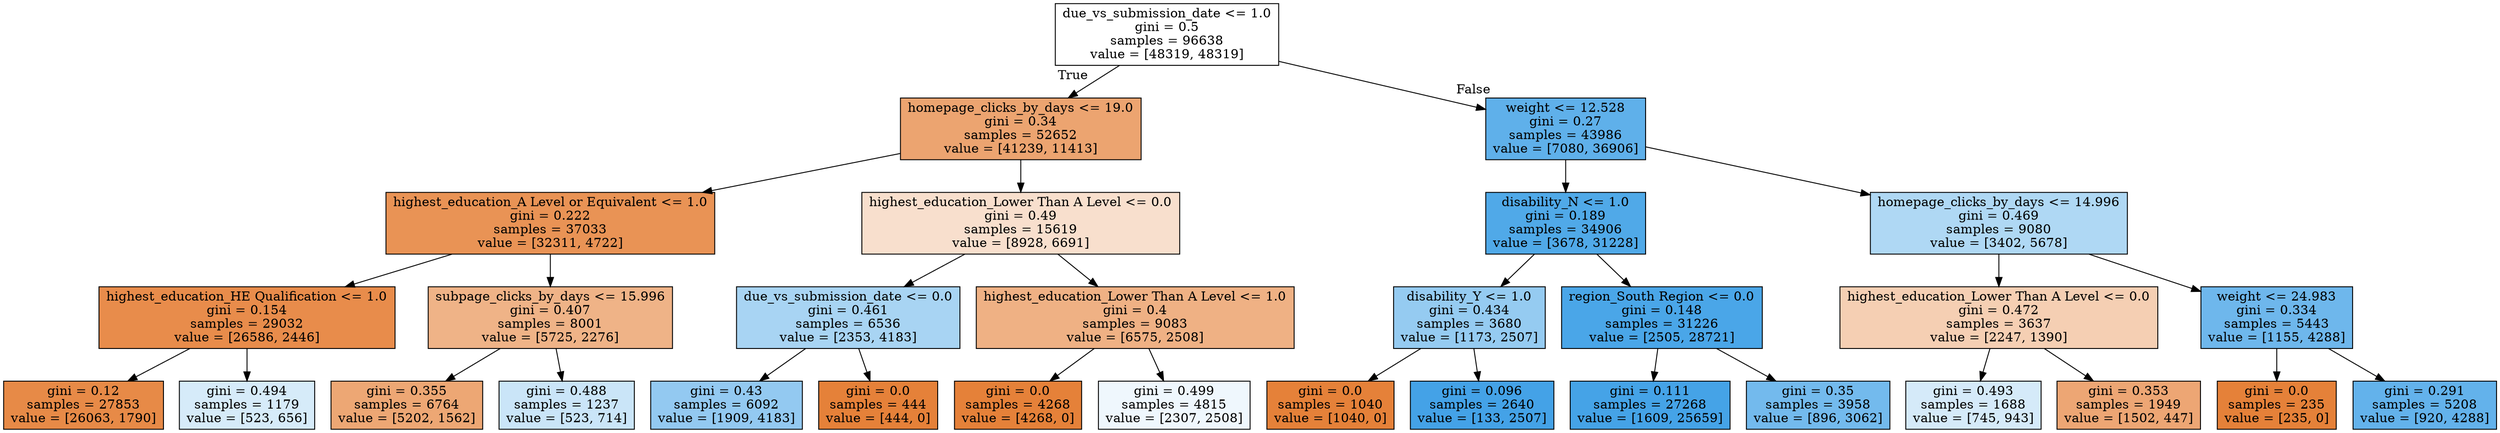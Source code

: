 digraph Tree {
node [shape=box, style="filled", color="black"] ;
0 [label="due_vs_submission_date <= 1.0\ngini = 0.5\nsamples = 96638\nvalue = [48319, 48319]", fillcolor="#e5813900"] ;
1 [label="homepage_clicks_by_days <= 19.0\ngini = 0.34\nsamples = 52652\nvalue = [41239, 11413]", fillcolor="#e58139b8"] ;
0 -> 1 [labeldistance=2.5, labelangle=45, headlabel="True"] ;
2 [label="highest_education_A Level or Equivalent <= 1.0\ngini = 0.222\nsamples = 37033\nvalue = [32311, 4722]", fillcolor="#e58139da"] ;
1 -> 2 ;
3 [label="highest_education_HE Qualification <= 1.0\ngini = 0.154\nsamples = 29032\nvalue = [26586, 2446]", fillcolor="#e58139e8"] ;
2 -> 3 ;
4 [label="gini = 0.12\nsamples = 27853\nvalue = [26063, 1790]", fillcolor="#e58139ed"] ;
3 -> 4 ;
5 [label="gini = 0.494\nsamples = 1179\nvalue = [523, 656]", fillcolor="#399de534"] ;
3 -> 5 ;
6 [label="subpage_clicks_by_days <= 15.996\ngini = 0.407\nsamples = 8001\nvalue = [5725, 2276]", fillcolor="#e581399a"] ;
2 -> 6 ;
7 [label="gini = 0.355\nsamples = 6764\nvalue = [5202, 1562]", fillcolor="#e58139b2"] ;
6 -> 7 ;
8 [label="gini = 0.488\nsamples = 1237\nvalue = [523, 714]", fillcolor="#399de544"] ;
6 -> 8 ;
9 [label="highest_education_Lower Than A Level <= 0.0\ngini = 0.49\nsamples = 15619\nvalue = [8928, 6691]", fillcolor="#e5813940"] ;
1 -> 9 ;
10 [label="due_vs_submission_date <= 0.0\ngini = 0.461\nsamples = 6536\nvalue = [2353, 4183]", fillcolor="#399de570"] ;
9 -> 10 ;
11 [label="gini = 0.43\nsamples = 6092\nvalue = [1909, 4183]", fillcolor="#399de58b"] ;
10 -> 11 ;
12 [label="gini = 0.0\nsamples = 444\nvalue = [444, 0]", fillcolor="#e58139ff"] ;
10 -> 12 ;
13 [label="highest_education_Lower Than A Level <= 1.0\ngini = 0.4\nsamples = 9083\nvalue = [6575, 2508]", fillcolor="#e581399e"] ;
9 -> 13 ;
14 [label="gini = 0.0\nsamples = 4268\nvalue = [4268, 0]", fillcolor="#e58139ff"] ;
13 -> 14 ;
15 [label="gini = 0.499\nsamples = 4815\nvalue = [2307, 2508]", fillcolor="#399de514"] ;
13 -> 15 ;
16 [label="weight <= 12.528\ngini = 0.27\nsamples = 43986\nvalue = [7080, 36906]", fillcolor="#399de5ce"] ;
0 -> 16 [labeldistance=2.5, labelangle=-45, headlabel="False"] ;
17 [label="disability_N <= 1.0\ngini = 0.189\nsamples = 34906\nvalue = [3678, 31228]", fillcolor="#399de5e1"] ;
16 -> 17 ;
18 [label="disability_Y <= 1.0\ngini = 0.434\nsamples = 3680\nvalue = [1173, 2507]", fillcolor="#399de588"] ;
17 -> 18 ;
19 [label="gini = 0.0\nsamples = 1040\nvalue = [1040, 0]", fillcolor="#e58139ff"] ;
18 -> 19 ;
20 [label="gini = 0.096\nsamples = 2640\nvalue = [133, 2507]", fillcolor="#399de5f1"] ;
18 -> 20 ;
21 [label="region_South Region <= 0.0\ngini = 0.148\nsamples = 31226\nvalue = [2505, 28721]", fillcolor="#399de5e9"] ;
17 -> 21 ;
22 [label="gini = 0.111\nsamples = 27268\nvalue = [1609, 25659]", fillcolor="#399de5ef"] ;
21 -> 22 ;
23 [label="gini = 0.35\nsamples = 3958\nvalue = [896, 3062]", fillcolor="#399de5b4"] ;
21 -> 23 ;
24 [label="homepage_clicks_by_days <= 14.996\ngini = 0.469\nsamples = 9080\nvalue = [3402, 5678]", fillcolor="#399de566"] ;
16 -> 24 ;
25 [label="highest_education_Lower Than A Level <= 0.0\ngini = 0.472\nsamples = 3637\nvalue = [2247, 1390]", fillcolor="#e5813961"] ;
24 -> 25 ;
26 [label="gini = 0.493\nsamples = 1688\nvalue = [745, 943]", fillcolor="#399de536"] ;
25 -> 26 ;
27 [label="gini = 0.353\nsamples = 1949\nvalue = [1502, 447]", fillcolor="#e58139b3"] ;
25 -> 27 ;
28 [label="weight <= 24.983\ngini = 0.334\nsamples = 5443\nvalue = [1155, 4288]", fillcolor="#399de5ba"] ;
24 -> 28 ;
29 [label="gini = 0.0\nsamples = 235\nvalue = [235, 0]", fillcolor="#e58139ff"] ;
28 -> 29 ;
30 [label="gini = 0.291\nsamples = 5208\nvalue = [920, 4288]", fillcolor="#399de5c8"] ;
28 -> 30 ;
}